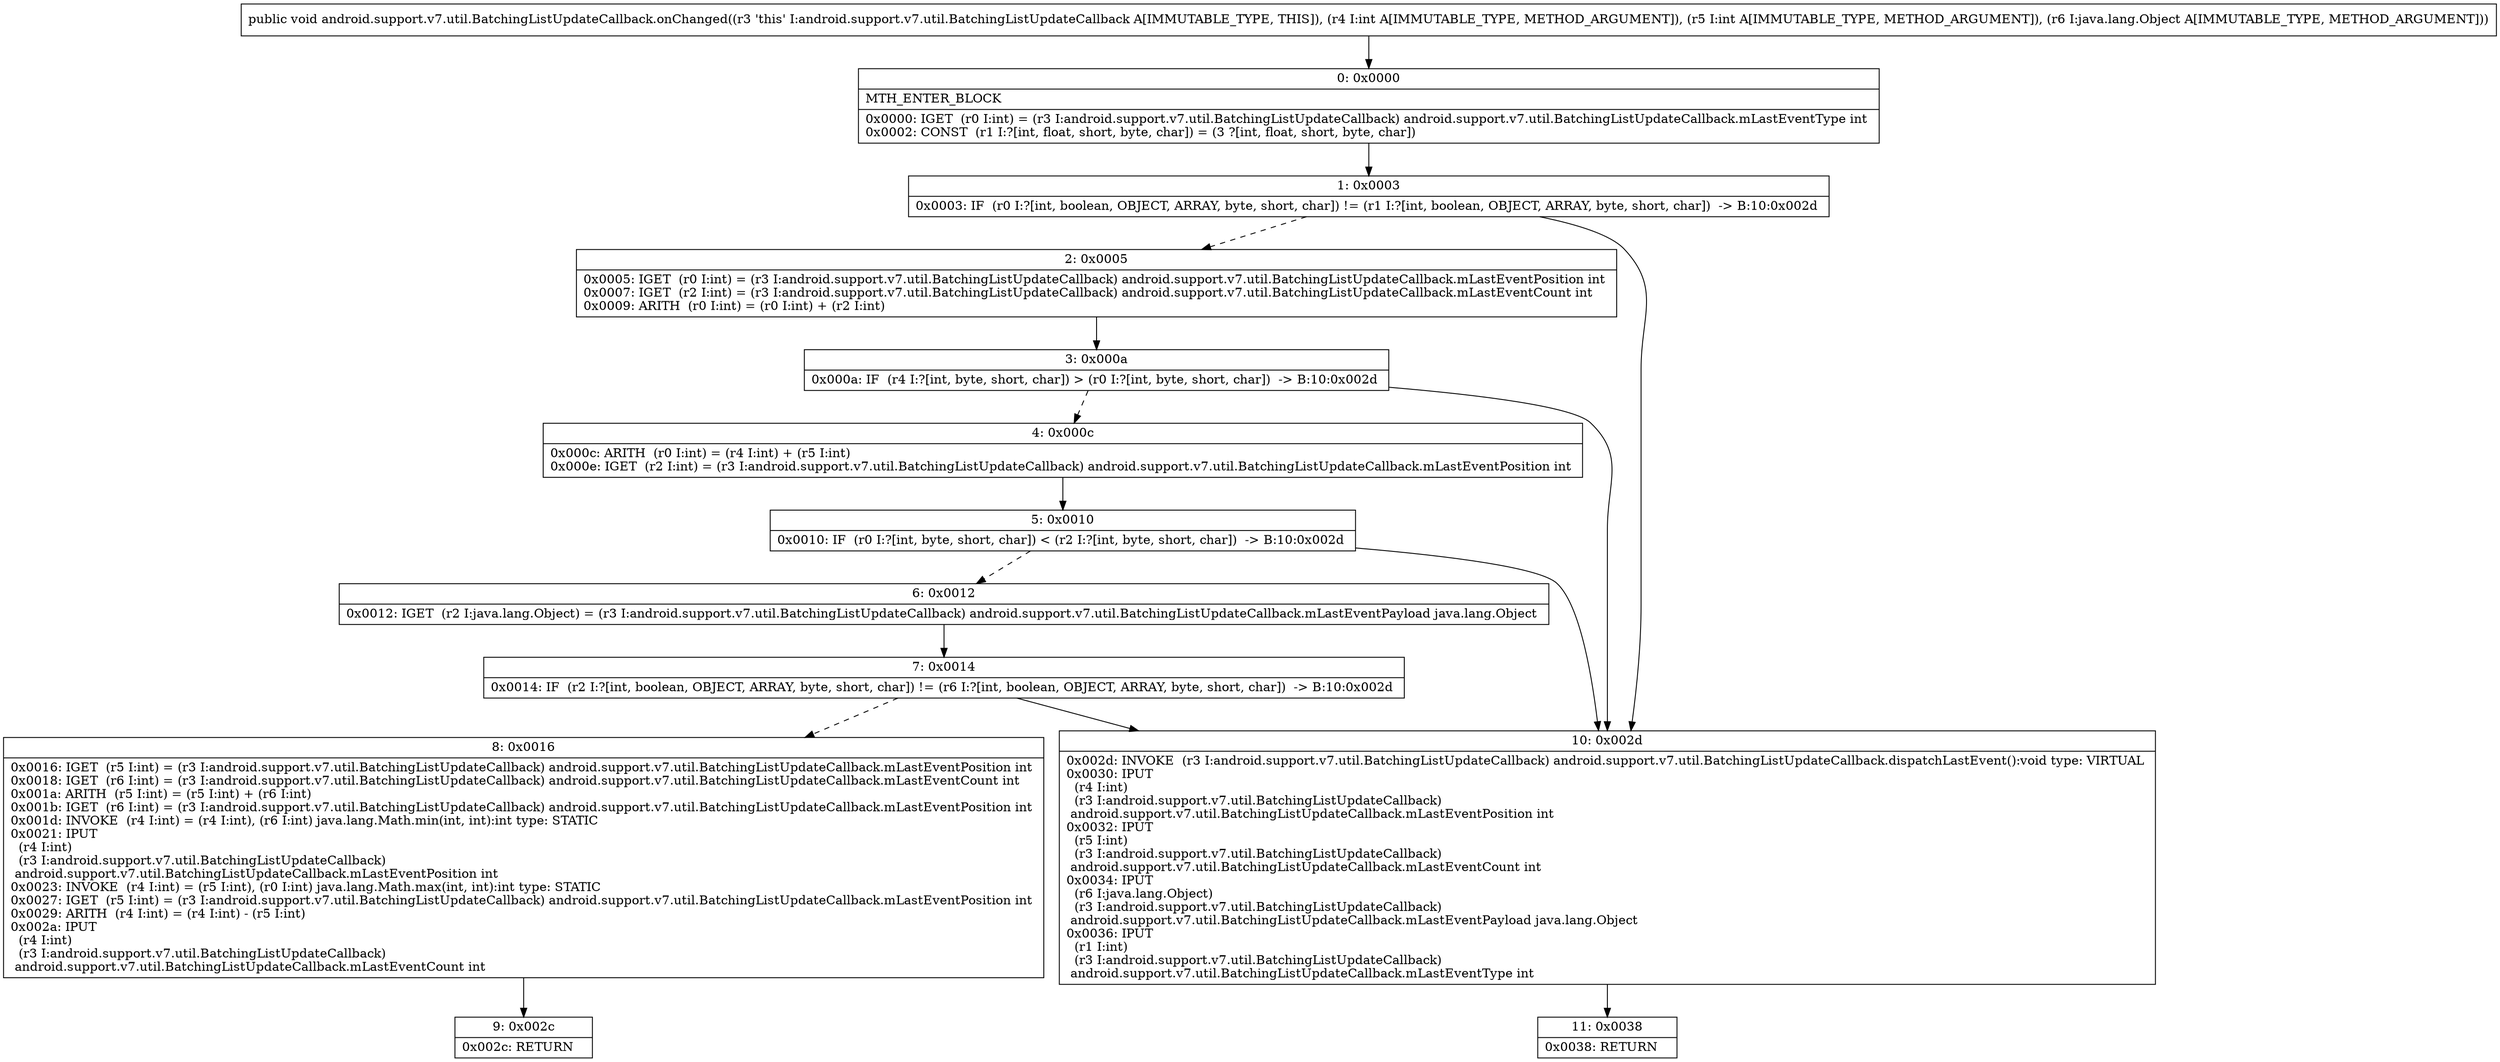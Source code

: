 digraph "CFG forandroid.support.v7.util.BatchingListUpdateCallback.onChanged(IILjava\/lang\/Object;)V" {
Node_0 [shape=record,label="{0\:\ 0x0000|MTH_ENTER_BLOCK\l|0x0000: IGET  (r0 I:int) = (r3 I:android.support.v7.util.BatchingListUpdateCallback) android.support.v7.util.BatchingListUpdateCallback.mLastEventType int \l0x0002: CONST  (r1 I:?[int, float, short, byte, char]) = (3 ?[int, float, short, byte, char]) \l}"];
Node_1 [shape=record,label="{1\:\ 0x0003|0x0003: IF  (r0 I:?[int, boolean, OBJECT, ARRAY, byte, short, char]) != (r1 I:?[int, boolean, OBJECT, ARRAY, byte, short, char])  \-\> B:10:0x002d \l}"];
Node_2 [shape=record,label="{2\:\ 0x0005|0x0005: IGET  (r0 I:int) = (r3 I:android.support.v7.util.BatchingListUpdateCallback) android.support.v7.util.BatchingListUpdateCallback.mLastEventPosition int \l0x0007: IGET  (r2 I:int) = (r3 I:android.support.v7.util.BatchingListUpdateCallback) android.support.v7.util.BatchingListUpdateCallback.mLastEventCount int \l0x0009: ARITH  (r0 I:int) = (r0 I:int) + (r2 I:int) \l}"];
Node_3 [shape=record,label="{3\:\ 0x000a|0x000a: IF  (r4 I:?[int, byte, short, char]) \> (r0 I:?[int, byte, short, char])  \-\> B:10:0x002d \l}"];
Node_4 [shape=record,label="{4\:\ 0x000c|0x000c: ARITH  (r0 I:int) = (r4 I:int) + (r5 I:int) \l0x000e: IGET  (r2 I:int) = (r3 I:android.support.v7.util.BatchingListUpdateCallback) android.support.v7.util.BatchingListUpdateCallback.mLastEventPosition int \l}"];
Node_5 [shape=record,label="{5\:\ 0x0010|0x0010: IF  (r0 I:?[int, byte, short, char]) \< (r2 I:?[int, byte, short, char])  \-\> B:10:0x002d \l}"];
Node_6 [shape=record,label="{6\:\ 0x0012|0x0012: IGET  (r2 I:java.lang.Object) = (r3 I:android.support.v7.util.BatchingListUpdateCallback) android.support.v7.util.BatchingListUpdateCallback.mLastEventPayload java.lang.Object \l}"];
Node_7 [shape=record,label="{7\:\ 0x0014|0x0014: IF  (r2 I:?[int, boolean, OBJECT, ARRAY, byte, short, char]) != (r6 I:?[int, boolean, OBJECT, ARRAY, byte, short, char])  \-\> B:10:0x002d \l}"];
Node_8 [shape=record,label="{8\:\ 0x0016|0x0016: IGET  (r5 I:int) = (r3 I:android.support.v7.util.BatchingListUpdateCallback) android.support.v7.util.BatchingListUpdateCallback.mLastEventPosition int \l0x0018: IGET  (r6 I:int) = (r3 I:android.support.v7.util.BatchingListUpdateCallback) android.support.v7.util.BatchingListUpdateCallback.mLastEventCount int \l0x001a: ARITH  (r5 I:int) = (r5 I:int) + (r6 I:int) \l0x001b: IGET  (r6 I:int) = (r3 I:android.support.v7.util.BatchingListUpdateCallback) android.support.v7.util.BatchingListUpdateCallback.mLastEventPosition int \l0x001d: INVOKE  (r4 I:int) = (r4 I:int), (r6 I:int) java.lang.Math.min(int, int):int type: STATIC \l0x0021: IPUT  \l  (r4 I:int)\l  (r3 I:android.support.v7.util.BatchingListUpdateCallback)\l android.support.v7.util.BatchingListUpdateCallback.mLastEventPosition int \l0x0023: INVOKE  (r4 I:int) = (r5 I:int), (r0 I:int) java.lang.Math.max(int, int):int type: STATIC \l0x0027: IGET  (r5 I:int) = (r3 I:android.support.v7.util.BatchingListUpdateCallback) android.support.v7.util.BatchingListUpdateCallback.mLastEventPosition int \l0x0029: ARITH  (r4 I:int) = (r4 I:int) \- (r5 I:int) \l0x002a: IPUT  \l  (r4 I:int)\l  (r3 I:android.support.v7.util.BatchingListUpdateCallback)\l android.support.v7.util.BatchingListUpdateCallback.mLastEventCount int \l}"];
Node_9 [shape=record,label="{9\:\ 0x002c|0x002c: RETURN   \l}"];
Node_10 [shape=record,label="{10\:\ 0x002d|0x002d: INVOKE  (r3 I:android.support.v7.util.BatchingListUpdateCallback) android.support.v7.util.BatchingListUpdateCallback.dispatchLastEvent():void type: VIRTUAL \l0x0030: IPUT  \l  (r4 I:int)\l  (r3 I:android.support.v7.util.BatchingListUpdateCallback)\l android.support.v7.util.BatchingListUpdateCallback.mLastEventPosition int \l0x0032: IPUT  \l  (r5 I:int)\l  (r3 I:android.support.v7.util.BatchingListUpdateCallback)\l android.support.v7.util.BatchingListUpdateCallback.mLastEventCount int \l0x0034: IPUT  \l  (r6 I:java.lang.Object)\l  (r3 I:android.support.v7.util.BatchingListUpdateCallback)\l android.support.v7.util.BatchingListUpdateCallback.mLastEventPayload java.lang.Object \l0x0036: IPUT  \l  (r1 I:int)\l  (r3 I:android.support.v7.util.BatchingListUpdateCallback)\l android.support.v7.util.BatchingListUpdateCallback.mLastEventType int \l}"];
Node_11 [shape=record,label="{11\:\ 0x0038|0x0038: RETURN   \l}"];
MethodNode[shape=record,label="{public void android.support.v7.util.BatchingListUpdateCallback.onChanged((r3 'this' I:android.support.v7.util.BatchingListUpdateCallback A[IMMUTABLE_TYPE, THIS]), (r4 I:int A[IMMUTABLE_TYPE, METHOD_ARGUMENT]), (r5 I:int A[IMMUTABLE_TYPE, METHOD_ARGUMENT]), (r6 I:java.lang.Object A[IMMUTABLE_TYPE, METHOD_ARGUMENT])) }"];
MethodNode -> Node_0;
Node_0 -> Node_1;
Node_1 -> Node_2[style=dashed];
Node_1 -> Node_10;
Node_2 -> Node_3;
Node_3 -> Node_4[style=dashed];
Node_3 -> Node_10;
Node_4 -> Node_5;
Node_5 -> Node_6[style=dashed];
Node_5 -> Node_10;
Node_6 -> Node_7;
Node_7 -> Node_8[style=dashed];
Node_7 -> Node_10;
Node_8 -> Node_9;
Node_10 -> Node_11;
}

